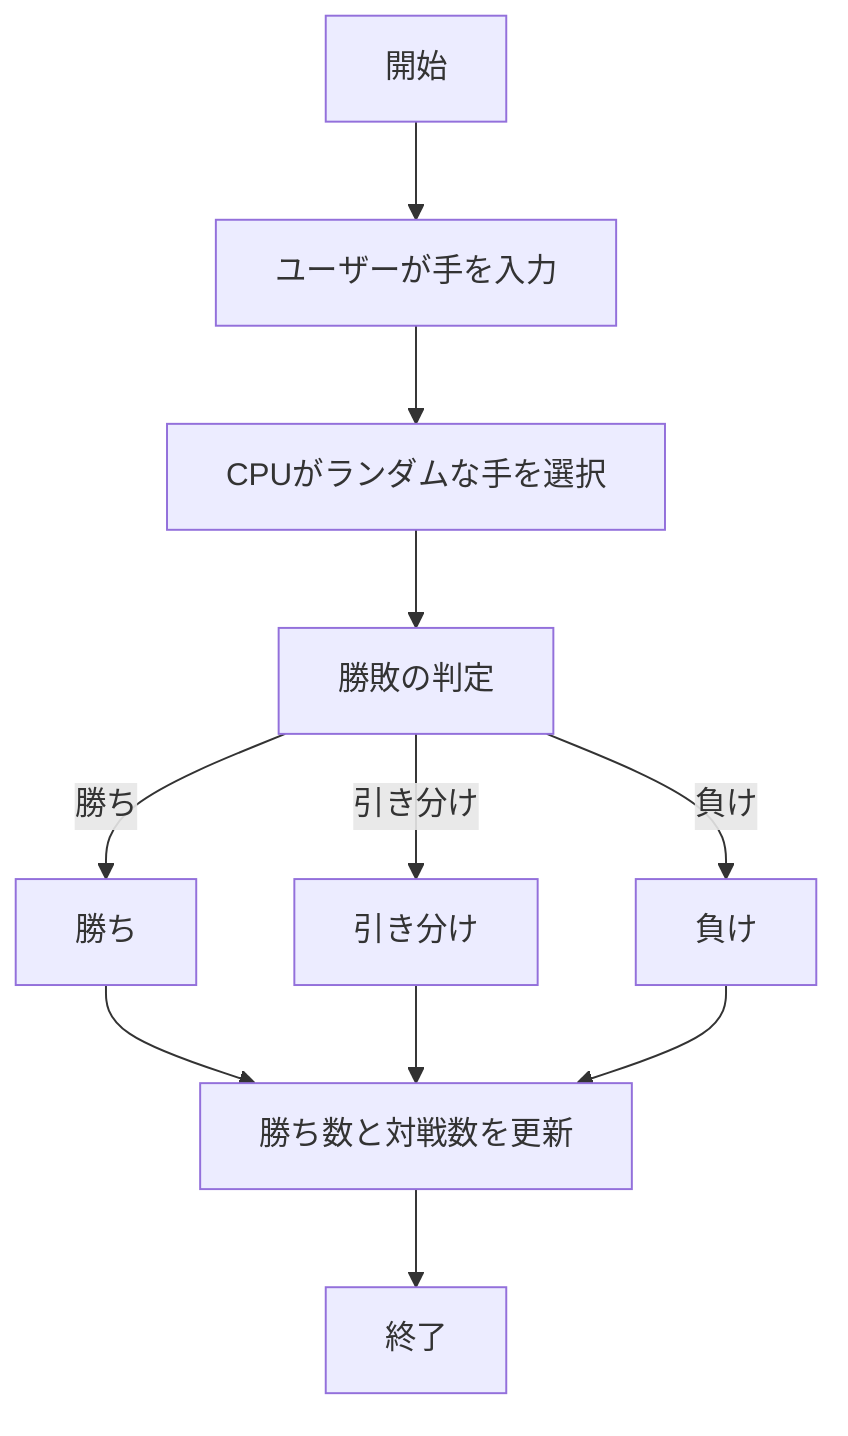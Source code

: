flowchart TD
    start["開始"] --> input["ユーザーが手を入力"]
    input --> cpu["CPUがランダムな手を選択"]
    cpu --> judge["勝敗の判定"]
    judge -->|勝ち| win["勝ち"]
    judge -->|引き分け| draw["引き分け"]
    judge -->|負け| lose["負け"]
    win --> update["勝ち数と対戦数を更新"]
    draw --> update
    lose --> update
    update --> finish["終了"]
